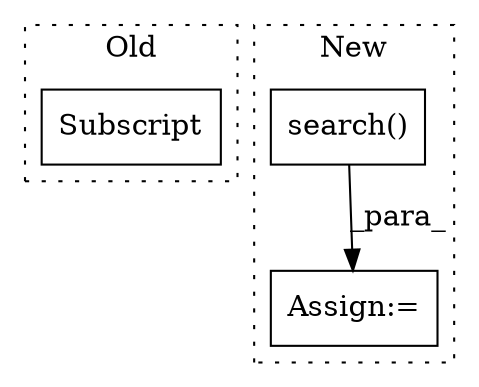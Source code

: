 digraph G {
subgraph cluster0 {
1 [label="Subscript" a="63" s="2141,0" l="8,0" shape="box"];
label = "Old";
style="dotted";
}
subgraph cluster1 {
2 [label="search()" a="75" s="2211,2230" l="15,1" shape="box"];
3 [label="Assign:=" a="68" s="2208" l="3" shape="box"];
label = "New";
style="dotted";
}
2 -> 3 [label="_para_"];
}